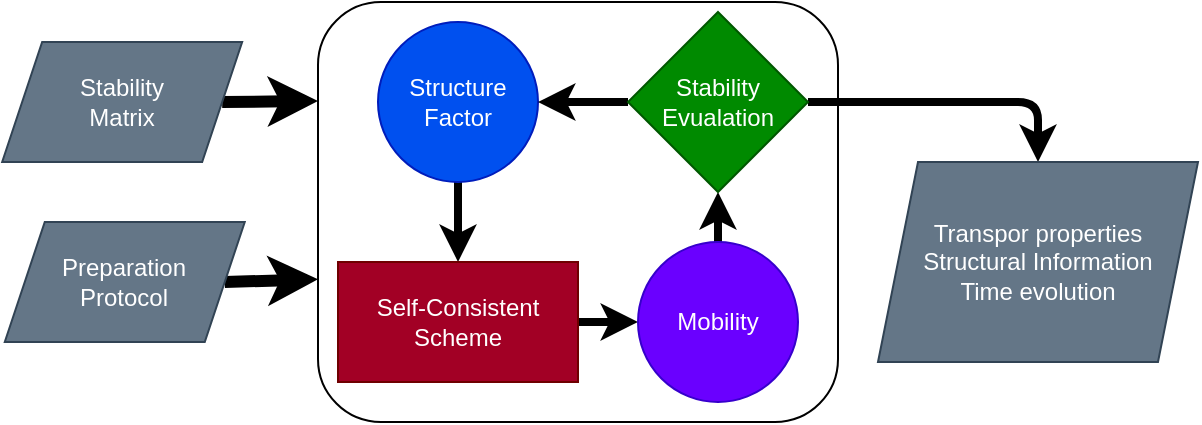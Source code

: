 <mxfile>
    <diagram id="jSuVHKVwYrAJfJUO2jub" name="Page-1">
        <mxGraphModel dx="799" dy="469" grid="1" gridSize="10" guides="1" tooltips="1" connect="1" arrows="1" fold="1" page="1" pageScale="1" pageWidth="850" pageHeight="1100" math="0" shadow="0">
            <root>
                <mxCell id="0"/>
                <mxCell id="1" parent="0"/>
                <mxCell id="20" style="edgeStyle=none;html=1;exitX=1;exitY=0.5;exitDx=0;exitDy=0;entryX=-0.008;entryY=0.331;entryDx=0;entryDy=0;endSize=6;jumpSize=6;strokeWidth=6;entryPerimeter=0;" edge="1" parent="1" source="3">
                    <mxGeometry relative="1" as="geometry">
                        <mxPoint x="200.0" y="69.51" as="targetPoint"/>
                    </mxGeometry>
                </mxCell>
                <mxCell id="3" value="Stability&lt;br&gt;Matrix" style="shape=parallelogram;perimeter=parallelogramPerimeter;whiteSpace=wrap;html=1;fixedSize=1;fillColor=#647687;fontColor=#ffffff;strokeColor=#314354;" vertex="1" parent="1">
                    <mxGeometry x="42.08" y="40" width="120" height="60" as="geometry"/>
                </mxCell>
                <mxCell id="21" style="edgeStyle=none;html=1;exitX=1;exitY=0.5;exitDx=0;exitDy=0;entryX=-0.013;entryY=0.708;entryDx=0;entryDy=0;entryPerimeter=0;strokeWidth=6;" edge="1" parent="1" source="4">
                    <mxGeometry relative="1" as="geometry">
                        <mxPoint x="200" y="158.68" as="targetPoint"/>
                    </mxGeometry>
                </mxCell>
                <mxCell id="4" value="Preparation&lt;br&gt;Protocol" style="shape=parallelogram;perimeter=parallelogramPerimeter;whiteSpace=wrap;html=1;fixedSize=1;fillColor=#647687;fontColor=#ffffff;strokeColor=#314354;" vertex="1" parent="1">
                    <mxGeometry x="43.38" y="130" width="120" height="60" as="geometry"/>
                </mxCell>
                <mxCell id="5" value="" style="rounded=1;whiteSpace=wrap;html=1;" vertex="1" parent="1">
                    <mxGeometry x="200" y="20" width="260" height="210" as="geometry"/>
                </mxCell>
                <mxCell id="13" value="" style="edgeStyle=none;html=1;entryX=0.5;entryY=0;entryDx=0;entryDy=0;strokeWidth=4;" edge="1" parent="1" source="6" target="9">
                    <mxGeometry relative="1" as="geometry"/>
                </mxCell>
                <mxCell id="6" value="Structure&lt;br&gt;Factor" style="ellipse;whiteSpace=wrap;html=1;aspect=fixed;fillColor=#0050ef;fontColor=#ffffff;strokeColor=#001DBC;" vertex="1" parent="1">
                    <mxGeometry x="230" y="30" width="80" height="80" as="geometry"/>
                </mxCell>
                <mxCell id="14" value="" style="edgeStyle=none;html=1;strokeWidth=4;" edge="1" parent="1" source="9" target="10">
                    <mxGeometry relative="1" as="geometry"/>
                </mxCell>
                <mxCell id="9" value="Self-Consistent&lt;br&gt;Scheme" style="rounded=0;whiteSpace=wrap;html=1;fillColor=#a20025;fontColor=#ffffff;strokeColor=#6F0000;" vertex="1" parent="1">
                    <mxGeometry x="210" y="150" width="120" height="60" as="geometry"/>
                </mxCell>
                <mxCell id="15" value="" style="edgeStyle=none;html=1;entryX=0.5;entryY=1;entryDx=0;entryDy=0;strokeWidth=4;" edge="1" parent="1" source="10" target="22">
                    <mxGeometry relative="1" as="geometry">
                        <mxPoint x="440" y="100" as="targetPoint"/>
                    </mxGeometry>
                </mxCell>
                <mxCell id="10" value="Mobility" style="ellipse;whiteSpace=wrap;html=1;aspect=fixed;fillColor=#6a00ff;fontColor=#ffffff;strokeColor=#3700CC;" vertex="1" parent="1">
                    <mxGeometry x="360" y="140" width="80" height="80" as="geometry"/>
                </mxCell>
                <mxCell id="16" value="" style="edgeStyle=none;html=1;exitX=0;exitY=0.5;exitDx=0;exitDy=0;strokeWidth=4;" edge="1" parent="1" source="22" target="6">
                    <mxGeometry relative="1" as="geometry">
                        <mxPoint x="380" y="70" as="sourcePoint"/>
                    </mxGeometry>
                </mxCell>
                <mxCell id="18" value="" style="edgeStyle=none;html=1;exitX=1;exitY=0.5;exitDx=0;exitDy=0;strokeWidth=4;" edge="1" parent="1" source="22" target="17">
                    <mxGeometry relative="1" as="geometry">
                        <mxPoint x="500" y="70" as="sourcePoint"/>
                        <Array as="points">
                            <mxPoint x="560" y="70"/>
                        </Array>
                    </mxGeometry>
                </mxCell>
                <mxCell id="17" value="Transpor properties&lt;br&gt;Structural Information&lt;br&gt;Time evolution" style="shape=parallelogram;perimeter=parallelogramPerimeter;whiteSpace=wrap;html=1;fixedSize=1;fillColor=#647687;strokeColor=#314354;fontColor=#ffffff;" vertex="1" parent="1">
                    <mxGeometry x="480" y="100" width="160" height="100" as="geometry"/>
                </mxCell>
                <mxCell id="22" value="Stability&lt;br&gt;Evualation" style="rhombus;whiteSpace=wrap;html=1;fillColor=#008a00;fontColor=#ffffff;strokeColor=#005700;" vertex="1" parent="1">
                    <mxGeometry x="355" y="25" width="90" height="90" as="geometry"/>
                </mxCell>
            </root>
        </mxGraphModel>
    </diagram>
</mxfile>